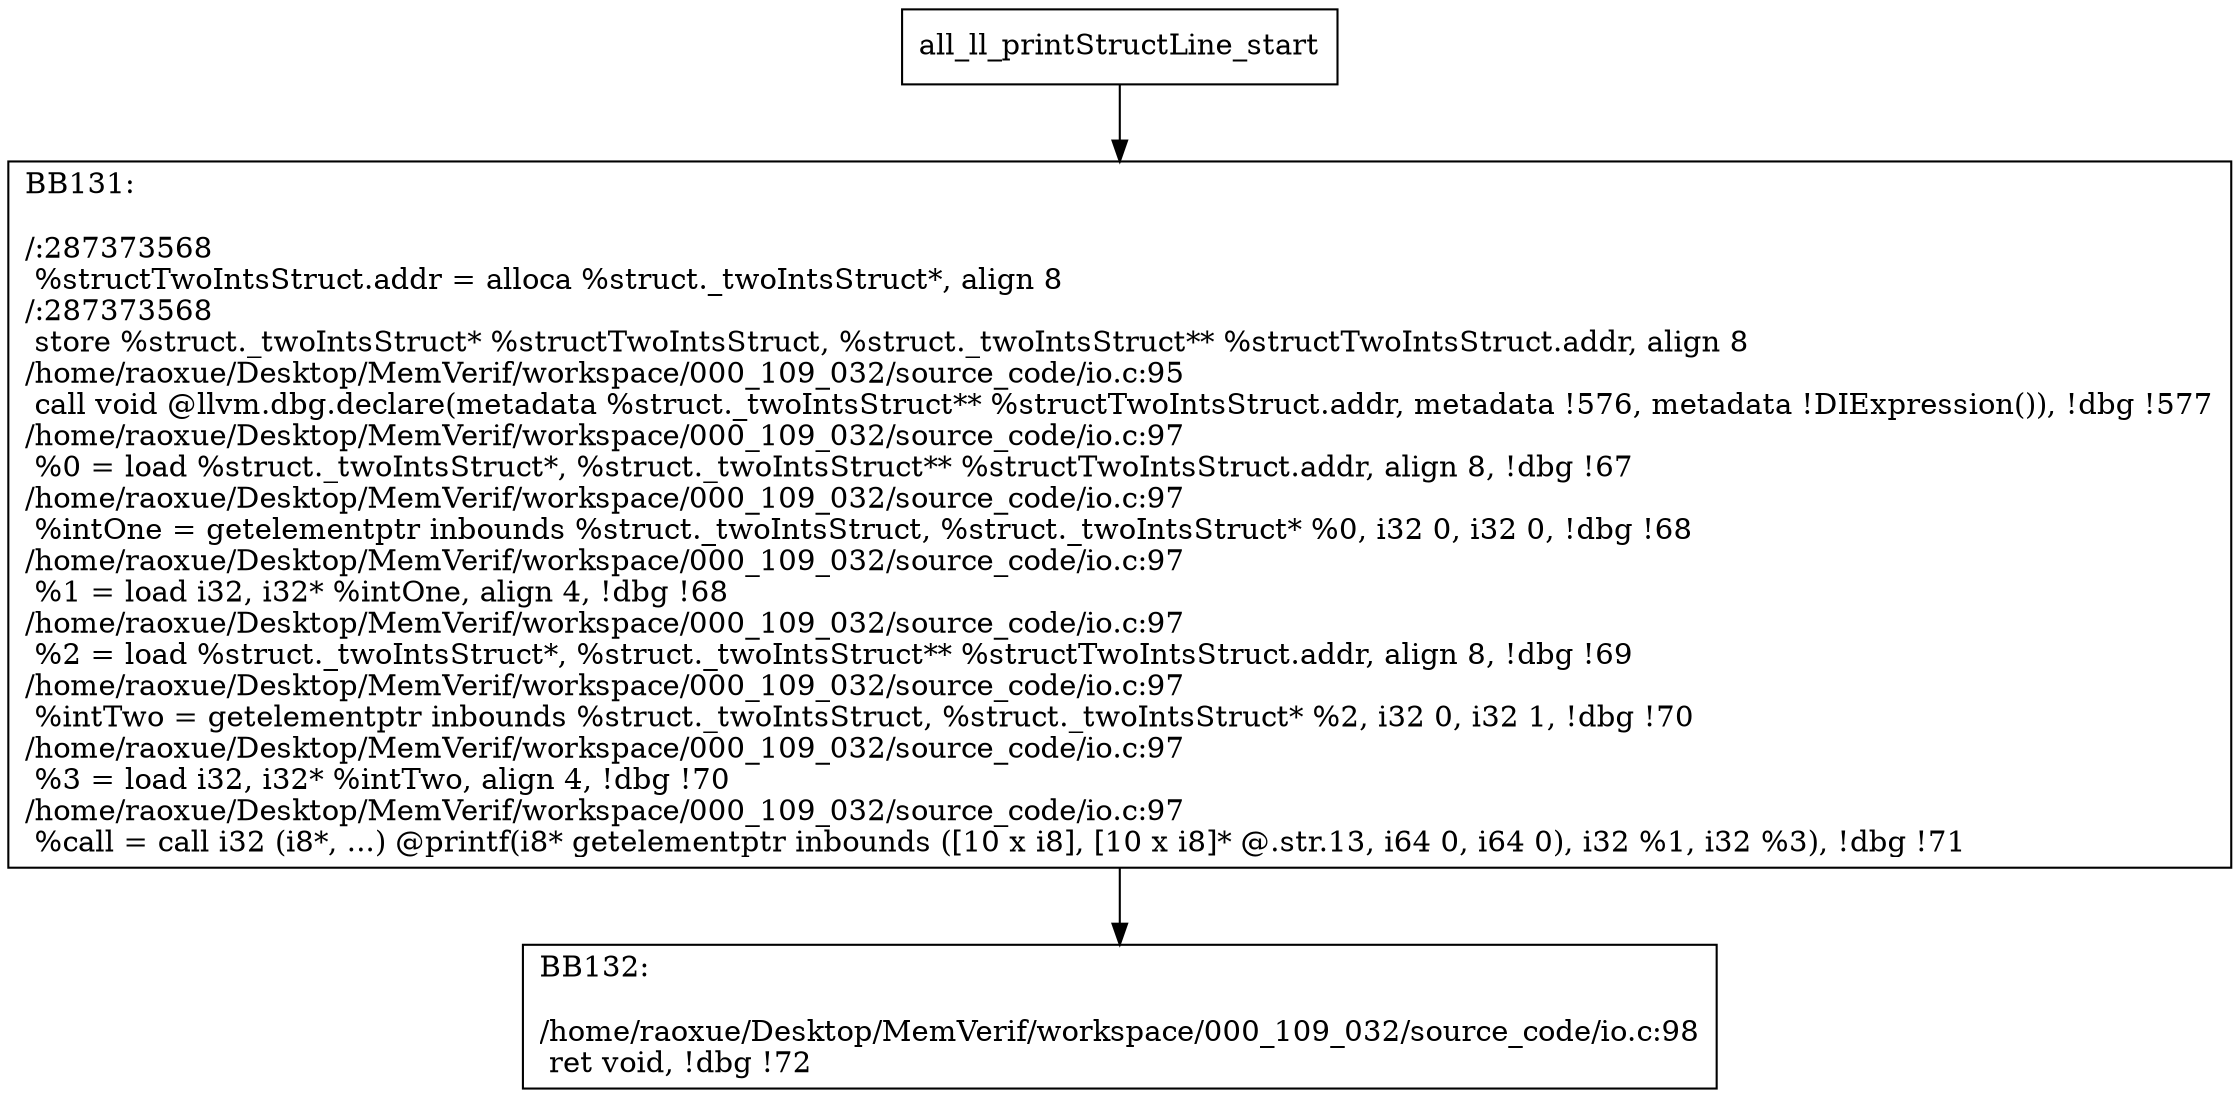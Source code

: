 digraph "CFG for'all_ll_printStructLine' function" {
	BBall_ll_printStructLine_start[shape=record,label="{all_ll_printStructLine_start}"];
	BBall_ll_printStructLine_start-> all_ll_printStructLineBB131;
	all_ll_printStructLineBB131 [shape=record, label="{BB131:\l\l/:287373568\l
  %structTwoIntsStruct.addr = alloca %struct._twoIntsStruct*, align 8\l
/:287373568\l
  store %struct._twoIntsStruct* %structTwoIntsStruct, %struct._twoIntsStruct** %structTwoIntsStruct.addr, align 8\l
/home/raoxue/Desktop/MemVerif/workspace/000_109_032/source_code/io.c:95\l
  call void @llvm.dbg.declare(metadata %struct._twoIntsStruct** %structTwoIntsStruct.addr, metadata !576, metadata !DIExpression()), !dbg !577\l
/home/raoxue/Desktop/MemVerif/workspace/000_109_032/source_code/io.c:97\l
  %0 = load %struct._twoIntsStruct*, %struct._twoIntsStruct** %structTwoIntsStruct.addr, align 8, !dbg !67\l
/home/raoxue/Desktop/MemVerif/workspace/000_109_032/source_code/io.c:97\l
  %intOne = getelementptr inbounds %struct._twoIntsStruct, %struct._twoIntsStruct* %0, i32 0, i32 0, !dbg !68\l
/home/raoxue/Desktop/MemVerif/workspace/000_109_032/source_code/io.c:97\l
  %1 = load i32, i32* %intOne, align 4, !dbg !68\l
/home/raoxue/Desktop/MemVerif/workspace/000_109_032/source_code/io.c:97\l
  %2 = load %struct._twoIntsStruct*, %struct._twoIntsStruct** %structTwoIntsStruct.addr, align 8, !dbg !69\l
/home/raoxue/Desktop/MemVerif/workspace/000_109_032/source_code/io.c:97\l
  %intTwo = getelementptr inbounds %struct._twoIntsStruct, %struct._twoIntsStruct* %2, i32 0, i32 1, !dbg !70\l
/home/raoxue/Desktop/MemVerif/workspace/000_109_032/source_code/io.c:97\l
  %3 = load i32, i32* %intTwo, align 4, !dbg !70\l
/home/raoxue/Desktop/MemVerif/workspace/000_109_032/source_code/io.c:97\l
  %call = call i32 (i8*, ...) @printf(i8* getelementptr inbounds ([10 x i8], [10 x i8]* @.str.13, i64 0, i64 0), i32 %1, i32 %3), !dbg !71\l
}"];
	all_ll_printStructLineBB131-> all_ll_printStructLineBB132;
	all_ll_printStructLineBB132 [shape=record, label="{BB132:\l\l/home/raoxue/Desktop/MemVerif/workspace/000_109_032/source_code/io.c:98\l
  ret void, !dbg !72\l
}"];
}
